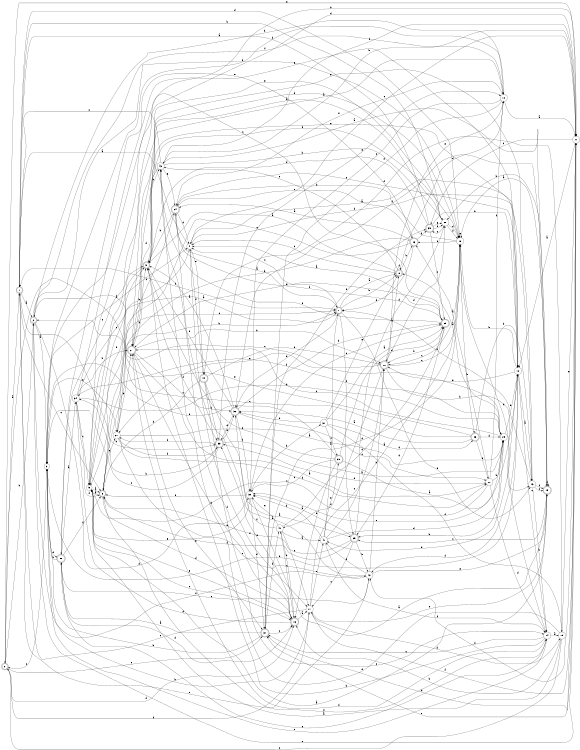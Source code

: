 digraph n36_1 {
__start0 [label="" shape="none"];

rankdir=LR;
size="8,5";

s0 [style="rounded,filled", color="black", fillcolor="white" shape="doublecircle", label="0"];
s1 [style="rounded,filled", color="black", fillcolor="white" shape="doublecircle", label="1"];
s2 [style="rounded,filled", color="black", fillcolor="white" shape="doublecircle", label="2"];
s3 [style="filled", color="black", fillcolor="white" shape="circle", label="3"];
s4 [style="filled", color="black", fillcolor="white" shape="circle", label="4"];
s5 [style="filled", color="black", fillcolor="white" shape="circle", label="5"];
s6 [style="rounded,filled", color="black", fillcolor="white" shape="doublecircle", label="6"];
s7 [style="rounded,filled", color="black", fillcolor="white" shape="doublecircle", label="7"];
s8 [style="rounded,filled", color="black", fillcolor="white" shape="doublecircle", label="8"];
s9 [style="rounded,filled", color="black", fillcolor="white" shape="doublecircle", label="9"];
s10 [style="filled", color="black", fillcolor="white" shape="circle", label="10"];
s11 [style="filled", color="black", fillcolor="white" shape="circle", label="11"];
s12 [style="filled", color="black", fillcolor="white" shape="circle", label="12"];
s13 [style="filled", color="black", fillcolor="white" shape="circle", label="13"];
s14 [style="filled", color="black", fillcolor="white" shape="circle", label="14"];
s15 [style="filled", color="black", fillcolor="white" shape="circle", label="15"];
s16 [style="rounded,filled", color="black", fillcolor="white" shape="doublecircle", label="16"];
s17 [style="filled", color="black", fillcolor="white" shape="circle", label="17"];
s18 [style="filled", color="black", fillcolor="white" shape="circle", label="18"];
s19 [style="rounded,filled", color="black", fillcolor="white" shape="doublecircle", label="19"];
s20 [style="filled", color="black", fillcolor="white" shape="circle", label="20"];
s21 [style="rounded,filled", color="black", fillcolor="white" shape="doublecircle", label="21"];
s22 [style="filled", color="black", fillcolor="white" shape="circle", label="22"];
s23 [style="rounded,filled", color="black", fillcolor="white" shape="doublecircle", label="23"];
s24 [style="rounded,filled", color="black", fillcolor="white" shape="doublecircle", label="24"];
s25 [style="rounded,filled", color="black", fillcolor="white" shape="doublecircle", label="25"];
s26 [style="rounded,filled", color="black", fillcolor="white" shape="doublecircle", label="26"];
s27 [style="filled", color="black", fillcolor="white" shape="circle", label="27"];
s28 [style="filled", color="black", fillcolor="white" shape="circle", label="28"];
s29 [style="rounded,filled", color="black", fillcolor="white" shape="doublecircle", label="29"];
s30 [style="filled", color="black", fillcolor="white" shape="circle", label="30"];
s31 [style="filled", color="black", fillcolor="white" shape="circle", label="31"];
s32 [style="rounded,filled", color="black", fillcolor="white" shape="doublecircle", label="32"];
s33 [style="rounded,filled", color="black", fillcolor="white" shape="doublecircle", label="33"];
s34 [style="filled", color="black", fillcolor="white" shape="circle", label="34"];
s35 [style="rounded,filled", color="black", fillcolor="white" shape="doublecircle", label="35"];
s36 [style="rounded,filled", color="black", fillcolor="white" shape="doublecircle", label="36"];
s37 [style="rounded,filled", color="black", fillcolor="white" shape="doublecircle", label="37"];
s38 [style="rounded,filled", color="black", fillcolor="white" shape="doublecircle", label="38"];
s39 [style="rounded,filled", color="black", fillcolor="white" shape="doublecircle", label="39"];
s40 [style="filled", color="black", fillcolor="white" shape="circle", label="40"];
s41 [style="filled", color="black", fillcolor="white" shape="circle", label="41"];
s42 [style="filled", color="black", fillcolor="white" shape="circle", label="42"];
s43 [style="filled", color="black", fillcolor="white" shape="circle", label="43"];
s44 [style="rounded,filled", color="black", fillcolor="white" shape="doublecircle", label="44"];
s0 -> s1 [label="a"];
s0 -> s2 [label="b"];
s0 -> s37 [label="c"];
s0 -> s16 [label="d"];
s0 -> s11 [label="e"];
s0 -> s17 [label="f"];
s1 -> s2 [label="a"];
s1 -> s33 [label="b"];
s1 -> s6 [label="c"];
s1 -> s18 [label="d"];
s1 -> s42 [label="e"];
s1 -> s7 [label="f"];
s2 -> s3 [label="a"];
s2 -> s18 [label="b"];
s2 -> s28 [label="c"];
s2 -> s30 [label="d"];
s2 -> s11 [label="e"];
s2 -> s10 [label="f"];
s3 -> s4 [label="a"];
s3 -> s12 [label="b"];
s3 -> s0 [label="c"];
s3 -> s38 [label="d"];
s3 -> s27 [label="e"];
s3 -> s10 [label="f"];
s4 -> s1 [label="a"];
s4 -> s5 [label="b"];
s4 -> s11 [label="c"];
s4 -> s12 [label="d"];
s4 -> s44 [label="e"];
s4 -> s17 [label="f"];
s5 -> s6 [label="a"];
s5 -> s11 [label="b"];
s5 -> s16 [label="c"];
s5 -> s11 [label="d"];
s5 -> s16 [label="e"];
s5 -> s9 [label="f"];
s6 -> s5 [label="a"];
s6 -> s7 [label="b"];
s6 -> s7 [label="c"];
s6 -> s16 [label="d"];
s6 -> s27 [label="e"];
s6 -> s14 [label="f"];
s7 -> s8 [label="a"];
s7 -> s8 [label="b"];
s7 -> s4 [label="c"];
s7 -> s32 [label="d"];
s7 -> s13 [label="e"];
s7 -> s29 [label="f"];
s8 -> s9 [label="a"];
s8 -> s23 [label="b"];
s8 -> s4 [label="c"];
s8 -> s10 [label="d"];
s8 -> s43 [label="e"];
s8 -> s8 [label="f"];
s9 -> s10 [label="a"];
s9 -> s43 [label="b"];
s9 -> s5 [label="c"];
s9 -> s18 [label="d"];
s9 -> s12 [label="e"];
s9 -> s33 [label="f"];
s10 -> s11 [label="a"];
s10 -> s2 [label="b"];
s10 -> s30 [label="c"];
s10 -> s37 [label="d"];
s10 -> s26 [label="e"];
s10 -> s24 [label="f"];
s11 -> s12 [label="a"];
s11 -> s43 [label="b"];
s11 -> s39 [label="c"];
s11 -> s37 [label="d"];
s11 -> s37 [label="e"];
s11 -> s42 [label="f"];
s12 -> s13 [label="a"];
s12 -> s18 [label="b"];
s12 -> s14 [label="c"];
s12 -> s41 [label="d"];
s12 -> s26 [label="e"];
s12 -> s42 [label="f"];
s13 -> s4 [label="a"];
s13 -> s14 [label="b"];
s13 -> s19 [label="c"];
s13 -> s7 [label="d"];
s13 -> s21 [label="e"];
s13 -> s19 [label="f"];
s14 -> s15 [label="a"];
s14 -> s9 [label="b"];
s14 -> s37 [label="c"];
s14 -> s18 [label="d"];
s14 -> s3 [label="e"];
s14 -> s21 [label="f"];
s15 -> s5 [label="a"];
s15 -> s16 [label="b"];
s15 -> s0 [label="c"];
s15 -> s43 [label="d"];
s15 -> s11 [label="e"];
s15 -> s44 [label="f"];
s16 -> s17 [label="a"];
s16 -> s21 [label="b"];
s16 -> s40 [label="c"];
s16 -> s34 [label="d"];
s16 -> s33 [label="e"];
s16 -> s43 [label="f"];
s17 -> s18 [label="a"];
s17 -> s3 [label="b"];
s17 -> s1 [label="c"];
s17 -> s15 [label="d"];
s17 -> s41 [label="e"];
s17 -> s11 [label="f"];
s18 -> s19 [label="a"];
s18 -> s36 [label="b"];
s18 -> s26 [label="c"];
s18 -> s24 [label="d"];
s18 -> s18 [label="e"];
s18 -> s23 [label="f"];
s19 -> s5 [label="a"];
s19 -> s20 [label="b"];
s19 -> s29 [label="c"];
s19 -> s19 [label="d"];
s19 -> s17 [label="e"];
s19 -> s32 [label="f"];
s20 -> s21 [label="a"];
s20 -> s1 [label="b"];
s20 -> s39 [label="c"];
s20 -> s18 [label="d"];
s20 -> s5 [label="e"];
s20 -> s18 [label="f"];
s21 -> s22 [label="a"];
s21 -> s26 [label="b"];
s21 -> s32 [label="c"];
s21 -> s18 [label="d"];
s21 -> s37 [label="e"];
s21 -> s9 [label="f"];
s22 -> s23 [label="a"];
s22 -> s28 [label="b"];
s22 -> s5 [label="c"];
s22 -> s14 [label="d"];
s22 -> s33 [label="e"];
s22 -> s10 [label="f"];
s23 -> s24 [label="a"];
s23 -> s27 [label="b"];
s23 -> s6 [label="c"];
s23 -> s7 [label="d"];
s23 -> s38 [label="e"];
s23 -> s39 [label="f"];
s24 -> s7 [label="a"];
s24 -> s9 [label="b"];
s24 -> s12 [label="c"];
s24 -> s4 [label="d"];
s24 -> s23 [label="e"];
s24 -> s25 [label="f"];
s25 -> s4 [label="a"];
s25 -> s26 [label="b"];
s25 -> s3 [label="c"];
s25 -> s29 [label="d"];
s25 -> s21 [label="e"];
s25 -> s43 [label="f"];
s26 -> s8 [label="a"];
s26 -> s13 [label="b"];
s26 -> s18 [label="c"];
s26 -> s20 [label="d"];
s26 -> s27 [label="e"];
s26 -> s40 [label="f"];
s27 -> s28 [label="a"];
s27 -> s21 [label="b"];
s27 -> s24 [label="c"];
s27 -> s22 [label="d"];
s27 -> s42 [label="e"];
s27 -> s33 [label="f"];
s28 -> s8 [label="a"];
s28 -> s29 [label="b"];
s28 -> s21 [label="c"];
s28 -> s12 [label="d"];
s28 -> s30 [label="e"];
s28 -> s34 [label="f"];
s29 -> s30 [label="a"];
s29 -> s42 [label="b"];
s29 -> s17 [label="c"];
s29 -> s20 [label="d"];
s29 -> s6 [label="e"];
s29 -> s6 [label="f"];
s30 -> s19 [label="a"];
s30 -> s31 [label="b"];
s30 -> s25 [label="c"];
s30 -> s37 [label="d"];
s30 -> s5 [label="e"];
s30 -> s6 [label="f"];
s31 -> s25 [label="a"];
s31 -> s32 [label="b"];
s31 -> s35 [label="c"];
s31 -> s36 [label="d"];
s31 -> s8 [label="e"];
s31 -> s15 [label="f"];
s32 -> s9 [label="a"];
s32 -> s25 [label="b"];
s32 -> s22 [label="c"];
s32 -> s33 [label="d"];
s32 -> s9 [label="e"];
s32 -> s30 [label="f"];
s33 -> s28 [label="a"];
s33 -> s34 [label="b"];
s33 -> s3 [label="c"];
s33 -> s32 [label="d"];
s33 -> s10 [label="e"];
s33 -> s27 [label="f"];
s34 -> s7 [label="a"];
s34 -> s21 [label="b"];
s34 -> s5 [label="c"];
s34 -> s28 [label="d"];
s34 -> s12 [label="e"];
s34 -> s6 [label="f"];
s35 -> s12 [label="a"];
s35 -> s16 [label="b"];
s35 -> s30 [label="c"];
s35 -> s25 [label="d"];
s35 -> s3 [label="e"];
s35 -> s9 [label="f"];
s36 -> s32 [label="a"];
s36 -> s13 [label="b"];
s36 -> s2 [label="c"];
s36 -> s28 [label="d"];
s36 -> s0 [label="e"];
s36 -> s22 [label="f"];
s37 -> s38 [label="a"];
s37 -> s3 [label="b"];
s37 -> s16 [label="c"];
s37 -> s18 [label="d"];
s37 -> s39 [label="e"];
s37 -> s40 [label="f"];
s38 -> s34 [label="a"];
s38 -> s3 [label="b"];
s38 -> s9 [label="c"];
s38 -> s16 [label="d"];
s38 -> s14 [label="e"];
s38 -> s6 [label="f"];
s39 -> s1 [label="a"];
s39 -> s12 [label="b"];
s39 -> s25 [label="c"];
s39 -> s9 [label="d"];
s39 -> s20 [label="e"];
s39 -> s20 [label="f"];
s40 -> s41 [label="a"];
s40 -> s16 [label="b"];
s40 -> s17 [label="c"];
s40 -> s25 [label="d"];
s40 -> s30 [label="e"];
s40 -> s32 [label="f"];
s41 -> s7 [label="a"];
s41 -> s30 [label="b"];
s41 -> s26 [label="c"];
s41 -> s28 [label="d"];
s41 -> s35 [label="e"];
s41 -> s14 [label="f"];
s42 -> s24 [label="a"];
s42 -> s26 [label="b"];
s42 -> s38 [label="c"];
s42 -> s41 [label="d"];
s42 -> s19 [label="e"];
s42 -> s2 [label="f"];
s43 -> s19 [label="a"];
s43 -> s20 [label="b"];
s43 -> s1 [label="c"];
s43 -> s21 [label="d"];
s43 -> s24 [label="e"];
s43 -> s11 [label="f"];
s44 -> s29 [label="a"];
s44 -> s33 [label="b"];
s44 -> s14 [label="c"];
s44 -> s6 [label="d"];
s44 -> s26 [label="e"];
s44 -> s4 [label="f"];

}